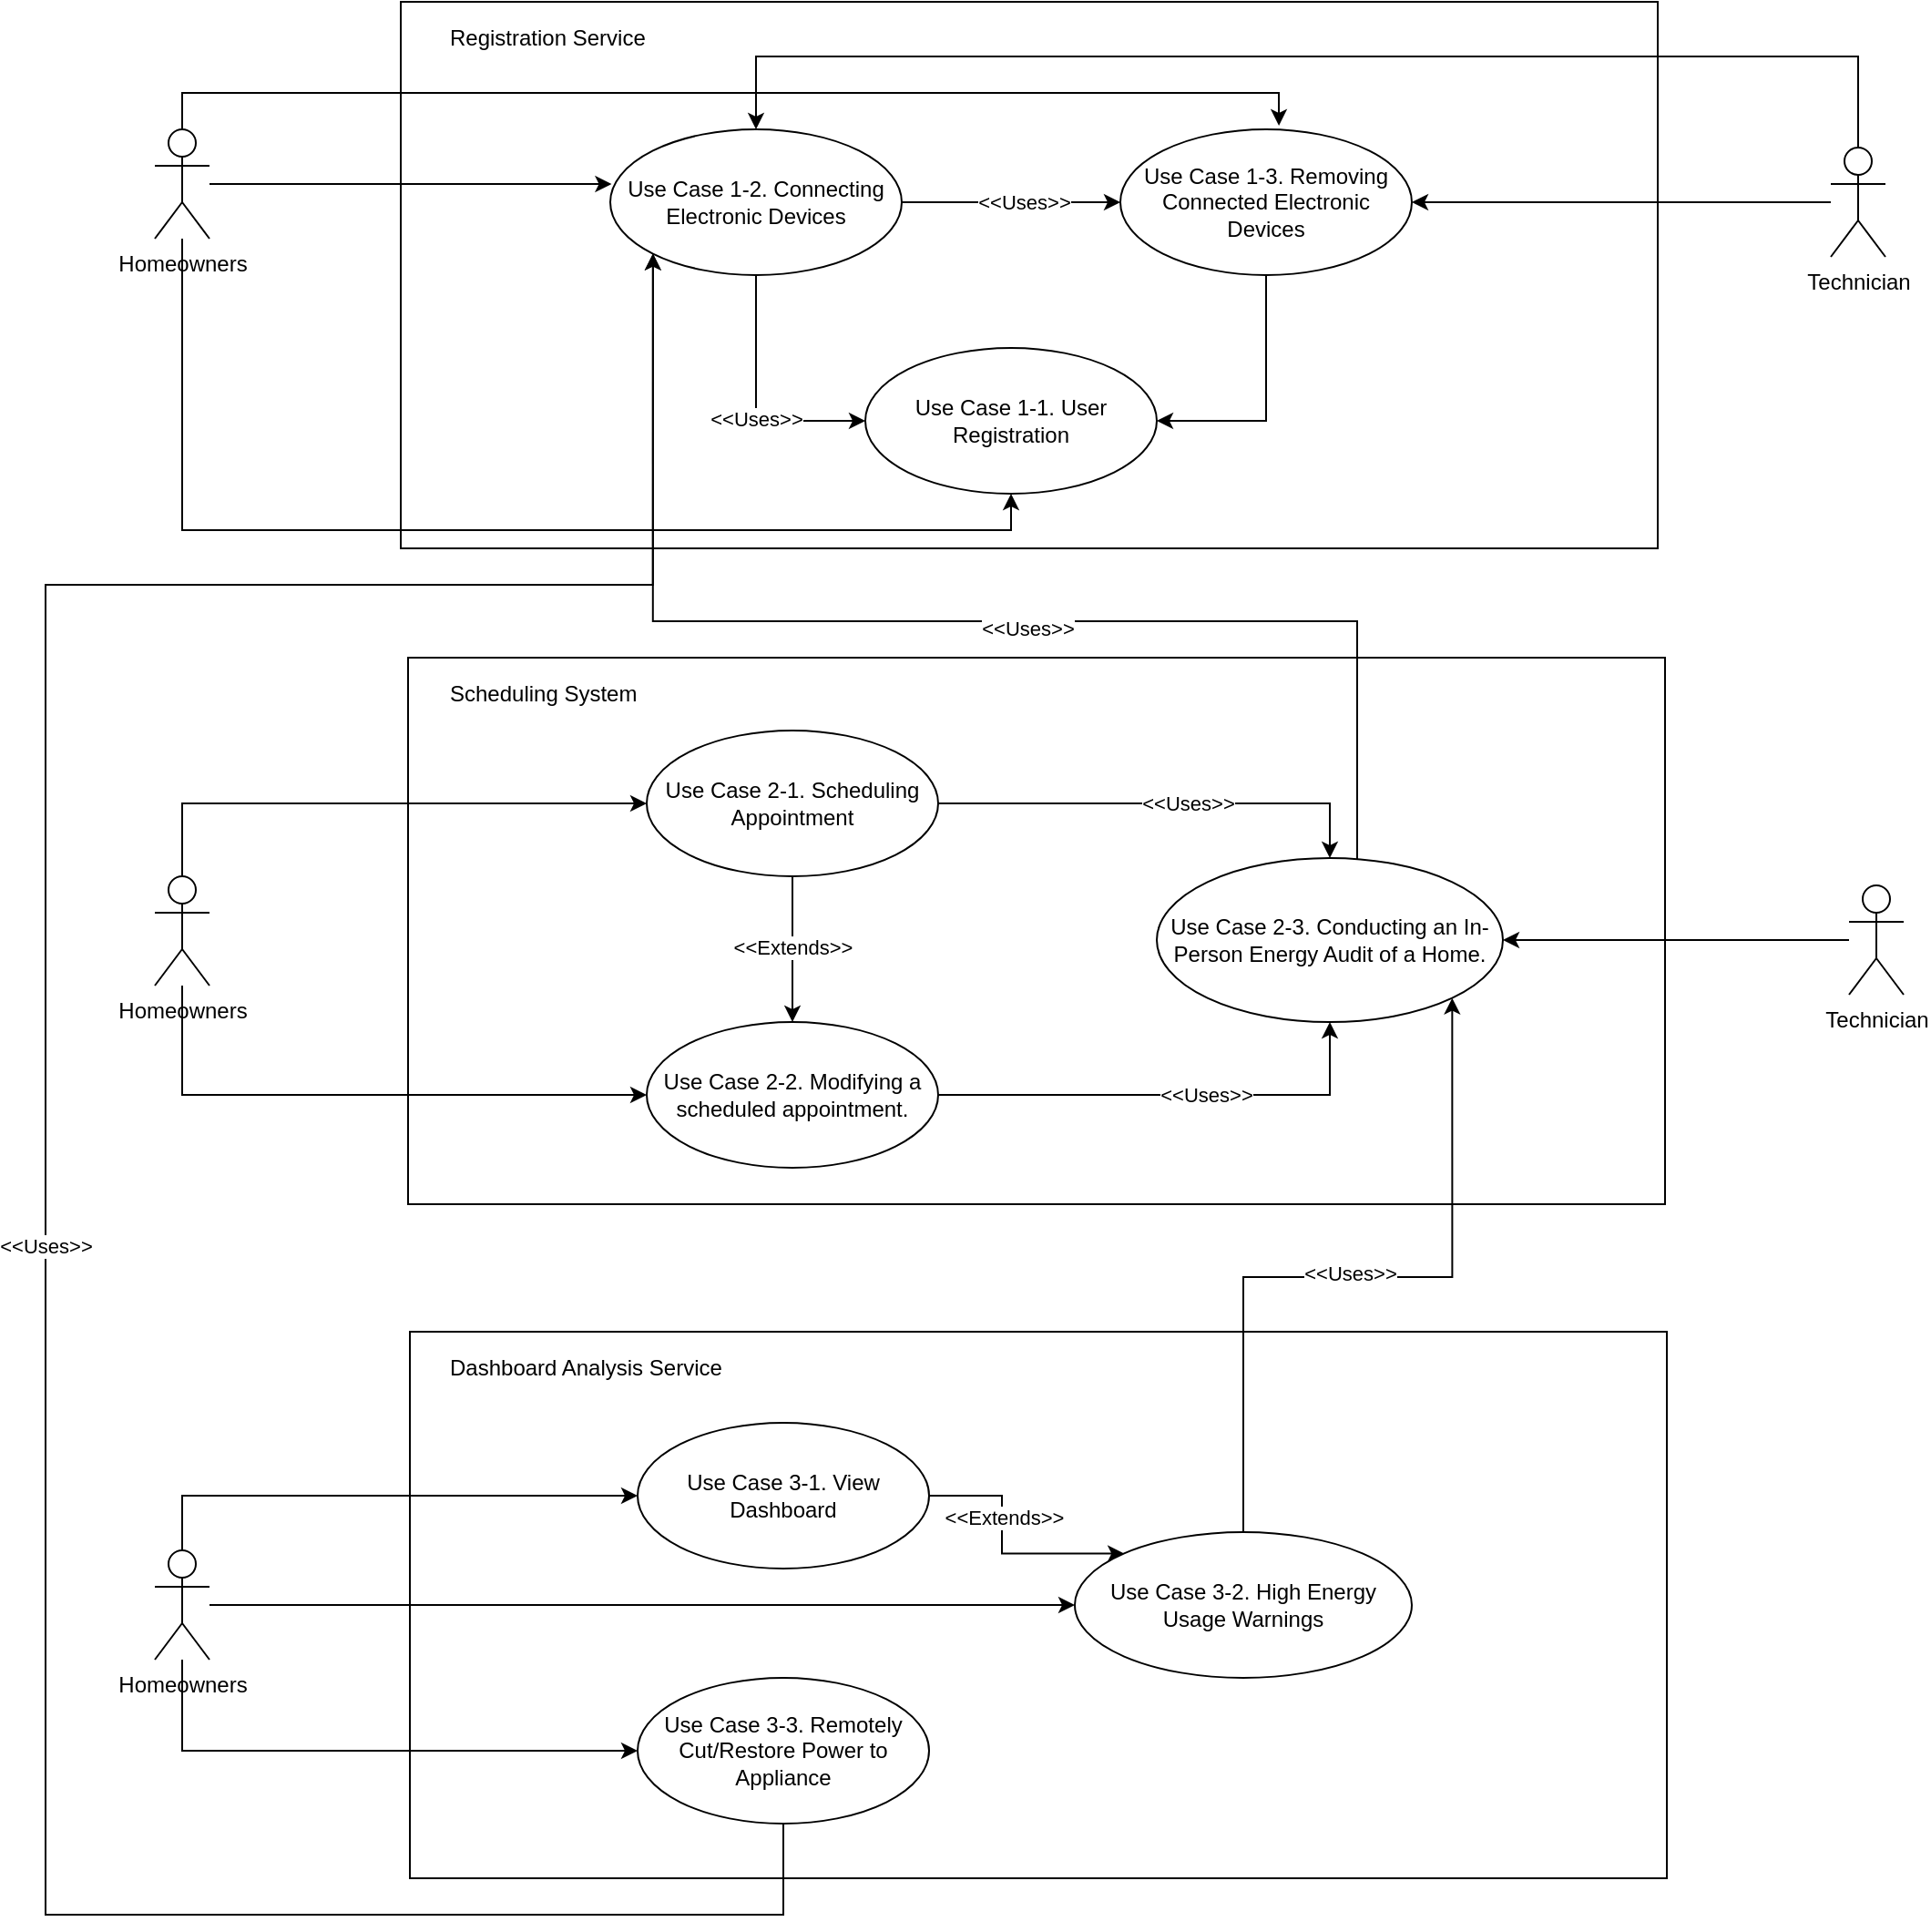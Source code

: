 <mxfile version="21.8.2" type="github">
  <diagram name="Page-1" id="5cqEnjHebfaT1kJGdO-o">
    <mxGraphModel dx="1434" dy="750" grid="1" gridSize="10" guides="1" tooltips="1" connect="1" arrows="1" fold="1" page="1" pageScale="1" pageWidth="1200" pageHeight="1920" math="0" shadow="0">
      <root>
        <mxCell id="0" />
        <mxCell id="1" parent="0" />
        <mxCell id="AM4topthDhh8O_KRF2oz-29" value="" style="rounded=0;whiteSpace=wrap;html=1;" parent="1" vertex="1">
          <mxGeometry x="255" y="60" width="690" height="300" as="geometry" />
        </mxCell>
        <mxCell id="AM4topthDhh8O_KRF2oz-23" value="" style="rounded=0;whiteSpace=wrap;html=1;" parent="1" vertex="1">
          <mxGeometry x="259" y="420" width="690" height="300" as="geometry" />
        </mxCell>
        <mxCell id="AM4topthDhh8O_KRF2oz-26" style="edgeStyle=orthogonalEdgeStyle;rounded=0;orthogonalLoop=1;jettySize=auto;html=1;entryX=0;entryY=0.5;entryDx=0;entryDy=0;" parent="1" source="AM4topthDhh8O_KRF2oz-1" target="AM4topthDhh8O_KRF2oz-6" edge="1">
          <mxGeometry relative="1" as="geometry">
            <Array as="points">
              <mxPoint x="135" y="500" />
            </Array>
          </mxGeometry>
        </mxCell>
        <mxCell id="AM4topthDhh8O_KRF2oz-27" style="edgeStyle=orthogonalEdgeStyle;rounded=0;orthogonalLoop=1;jettySize=auto;html=1;entryX=0;entryY=0.5;entryDx=0;entryDy=0;" parent="1" source="AM4topthDhh8O_KRF2oz-1" target="AM4topthDhh8O_KRF2oz-7" edge="1">
          <mxGeometry relative="1" as="geometry">
            <Array as="points">
              <mxPoint x="135" y="660" />
            </Array>
          </mxGeometry>
        </mxCell>
        <mxCell id="AM4topthDhh8O_KRF2oz-1" value="Homeowners" style="shape=umlActor;verticalLabelPosition=bottom;verticalAlign=top;html=1;outlineConnect=0;" parent="1" vertex="1">
          <mxGeometry x="120" y="540" width="30" height="60" as="geometry" />
        </mxCell>
        <mxCell id="AM4topthDhh8O_KRF2oz-28" style="edgeStyle=orthogonalEdgeStyle;rounded=0;orthogonalLoop=1;jettySize=auto;html=1;entryX=1;entryY=0.5;entryDx=0;entryDy=0;" parent="1" source="AM4topthDhh8O_KRF2oz-2" target="AM4topthDhh8O_KRF2oz-9" edge="1">
          <mxGeometry relative="1" as="geometry" />
        </mxCell>
        <mxCell id="AM4topthDhh8O_KRF2oz-2" value="Technician" style="shape=umlActor;verticalLabelPosition=bottom;verticalAlign=top;html=1;outlineConnect=0;" parent="1" vertex="1">
          <mxGeometry x="1050" y="545" width="30" height="60" as="geometry" />
        </mxCell>
        <mxCell id="AM4topthDhh8O_KRF2oz-10" style="edgeStyle=orthogonalEdgeStyle;rounded=0;orthogonalLoop=1;jettySize=auto;html=1;" parent="1" source="AM4topthDhh8O_KRF2oz-6" target="AM4topthDhh8O_KRF2oz-7" edge="1">
          <mxGeometry relative="1" as="geometry" />
        </mxCell>
        <mxCell id="AM4topthDhh8O_KRF2oz-11" value="&amp;lt;&amp;lt;Extends&amp;gt;&amp;gt;" style="edgeLabel;html=1;align=center;verticalAlign=middle;resizable=0;points=[];" parent="AM4topthDhh8O_KRF2oz-10" vertex="1" connectable="0">
          <mxGeometry x="0.077" y="-3" relative="1" as="geometry">
            <mxPoint x="3" y="-4" as="offset" />
          </mxGeometry>
        </mxCell>
        <mxCell id="AM4topthDhh8O_KRF2oz-15" style="edgeStyle=orthogonalEdgeStyle;rounded=0;orthogonalLoop=1;jettySize=auto;html=1;entryX=0.5;entryY=0;entryDx=0;entryDy=0;" parent="1" source="AM4topthDhh8O_KRF2oz-6" target="AM4topthDhh8O_KRF2oz-9" edge="1">
          <mxGeometry relative="1" as="geometry" />
        </mxCell>
        <mxCell id="AM4topthDhh8O_KRF2oz-20" value="&amp;lt;&amp;lt;Uses&amp;gt;&amp;gt;" style="edgeLabel;html=1;align=center;verticalAlign=middle;resizable=0;points=[];" parent="AM4topthDhh8O_KRF2oz-15" vertex="1" connectable="0">
          <mxGeometry x="0.12" relative="1" as="geometry">
            <mxPoint as="offset" />
          </mxGeometry>
        </mxCell>
        <mxCell id="AM4topthDhh8O_KRF2oz-6" value="Use Case 2-1. Scheduling Appointment" style="ellipse;whiteSpace=wrap;html=1;" parent="1" vertex="1">
          <mxGeometry x="390" y="460" width="160" height="80" as="geometry" />
        </mxCell>
        <mxCell id="AM4topthDhh8O_KRF2oz-16" style="edgeStyle=orthogonalEdgeStyle;rounded=0;orthogonalLoop=1;jettySize=auto;html=1;entryX=0.5;entryY=1;entryDx=0;entryDy=0;" parent="1" source="AM4topthDhh8O_KRF2oz-7" target="AM4topthDhh8O_KRF2oz-9" edge="1">
          <mxGeometry relative="1" as="geometry" />
        </mxCell>
        <mxCell id="AM4topthDhh8O_KRF2oz-21" value="&amp;lt;&amp;lt;Uses&amp;gt;&amp;gt;" style="edgeLabel;html=1;align=center;verticalAlign=middle;resizable=0;points=[];" parent="AM4topthDhh8O_KRF2oz-16" vertex="1" connectable="0">
          <mxGeometry x="0.237" y="2" relative="1" as="geometry">
            <mxPoint x="-11" y="2" as="offset" />
          </mxGeometry>
        </mxCell>
        <mxCell id="AM4topthDhh8O_KRF2oz-7" value="Use Case 2-2. Modifying a scheduled appointment." style="ellipse;whiteSpace=wrap;html=1;" parent="1" vertex="1">
          <mxGeometry x="390" y="620" width="160" height="80" as="geometry" />
        </mxCell>
        <mxCell id="AM4topthDhh8O_KRF2oz-66" style="edgeStyle=orthogonalEdgeStyle;rounded=0;orthogonalLoop=1;jettySize=auto;html=1;entryX=0;entryY=1;entryDx=0;entryDy=0;" parent="1" source="AM4topthDhh8O_KRF2oz-9" target="AM4topthDhh8O_KRF2oz-30" edge="1">
          <mxGeometry relative="1" as="geometry">
            <Array as="points">
              <mxPoint x="780" y="400" />
              <mxPoint x="393" y="400" />
            </Array>
          </mxGeometry>
        </mxCell>
        <mxCell id="AM4topthDhh8O_KRF2oz-67" value="&amp;lt;&amp;lt;Uses&amp;gt;&amp;gt;" style="edgeLabel;html=1;align=center;verticalAlign=middle;resizable=0;points=[];" parent="AM4topthDhh8O_KRF2oz-66" vertex="1" connectable="0">
          <mxGeometry x="-0.133" y="4" relative="1" as="geometry">
            <mxPoint as="offset" />
          </mxGeometry>
        </mxCell>
        <mxCell id="AM4topthDhh8O_KRF2oz-9" value="Use Case 2-3. Conducting an In-Person Energy Audit of a Home." style="ellipse;whiteSpace=wrap;html=1;" parent="1" vertex="1">
          <mxGeometry x="670" y="530" width="190" height="90" as="geometry" />
        </mxCell>
        <mxCell id="AM4topthDhh8O_KRF2oz-24" value="Scheduling System" style="text;html=1;strokeColor=none;fillColor=none;align=left;verticalAlign=middle;whiteSpace=wrap;rounded=0;" parent="1" vertex="1">
          <mxGeometry x="280" y="420" width="110" height="40" as="geometry" />
        </mxCell>
        <mxCell id="AM4topthDhh8O_KRF2oz-30" value="Use Case 1-2. Connecting Electronic Devices" style="ellipse;whiteSpace=wrap;html=1;" parent="1" vertex="1">
          <mxGeometry x="370" y="130" width="160" height="80" as="geometry" />
        </mxCell>
        <mxCell id="AM4topthDhh8O_KRF2oz-48" style="edgeStyle=orthogonalEdgeStyle;rounded=0;orthogonalLoop=1;jettySize=auto;html=1;entryX=1;entryY=0.5;entryDx=0;entryDy=0;" parent="1" source="AM4topthDhh8O_KRF2oz-31" target="AM4topthDhh8O_KRF2oz-32" edge="1">
          <mxGeometry relative="1" as="geometry">
            <Array as="points">
              <mxPoint x="730" y="290" />
            </Array>
          </mxGeometry>
        </mxCell>
        <mxCell id="AM4topthDhh8O_KRF2oz-31" value="Use Case 1-3. Removing Connected Electronic Devices" style="ellipse;whiteSpace=wrap;html=1;" parent="1" vertex="1">
          <mxGeometry x="650" y="130" width="160" height="80" as="geometry" />
        </mxCell>
        <mxCell id="AM4topthDhh8O_KRF2oz-32" value="Use Case 1-1. User Registration" style="ellipse;whiteSpace=wrap;html=1;" parent="1" vertex="1">
          <mxGeometry x="510" y="250" width="160" height="80" as="geometry" />
        </mxCell>
        <mxCell id="AM4topthDhh8O_KRF2oz-33" value="Registration Service" style="text;html=1;strokeColor=none;fillColor=none;align=left;verticalAlign=middle;whiteSpace=wrap;rounded=0;" parent="1" vertex="1">
          <mxGeometry x="280" y="60" width="175" height="40" as="geometry" />
        </mxCell>
        <mxCell id="AM4topthDhh8O_KRF2oz-34" value="" style="rounded=0;whiteSpace=wrap;html=1;" parent="1" vertex="1">
          <mxGeometry x="260" y="790" width="690" height="300" as="geometry" />
        </mxCell>
        <mxCell id="nVcd3PLheO_EVNkeJLFc-8" style="edgeStyle=orthogonalEdgeStyle;rounded=0;orthogonalLoop=1;jettySize=auto;html=1;entryX=1;entryY=1;entryDx=0;entryDy=0;" edge="1" parent="1" source="AM4topthDhh8O_KRF2oz-35" target="AM4topthDhh8O_KRF2oz-9">
          <mxGeometry relative="1" as="geometry" />
        </mxCell>
        <mxCell id="nVcd3PLheO_EVNkeJLFc-9" value="&amp;lt;&amp;lt;Uses&amp;gt;&amp;gt;" style="edgeLabel;html=1;align=center;verticalAlign=middle;resizable=0;points=[];" vertex="1" connectable="0" parent="nVcd3PLheO_EVNkeJLFc-8">
          <mxGeometry x="-0.032" y="2" relative="1" as="geometry">
            <mxPoint x="1" as="offset" />
          </mxGeometry>
        </mxCell>
        <mxCell id="AM4topthDhh8O_KRF2oz-35" value="Use Case 3-2. High Energy Usage Warnings" style="ellipse;whiteSpace=wrap;html=1;" parent="1" vertex="1">
          <mxGeometry x="625" y="900" width="185" height="80" as="geometry" />
        </mxCell>
        <mxCell id="nVcd3PLheO_EVNkeJLFc-10" style="edgeStyle=orthogonalEdgeStyle;rounded=0;orthogonalLoop=1;jettySize=auto;html=1;exitX=1;exitY=0.5;exitDx=0;exitDy=0;entryX=0;entryY=0;entryDx=0;entryDy=0;" edge="1" parent="1" source="AM4topthDhh8O_KRF2oz-36" target="AM4topthDhh8O_KRF2oz-35">
          <mxGeometry relative="1" as="geometry" />
        </mxCell>
        <mxCell id="nVcd3PLheO_EVNkeJLFc-11" value="&amp;lt;&amp;lt;Extends&amp;gt;&amp;gt;" style="edgeLabel;html=1;align=center;verticalAlign=middle;resizable=0;points=[];" vertex="1" connectable="0" parent="nVcd3PLheO_EVNkeJLFc-10">
          <mxGeometry x="-0.251" y="1" relative="1" as="geometry">
            <mxPoint as="offset" />
          </mxGeometry>
        </mxCell>
        <mxCell id="AM4topthDhh8O_KRF2oz-36" value="Use Case 3-1. View Dashboard" style="ellipse;whiteSpace=wrap;html=1;" parent="1" vertex="1">
          <mxGeometry x="385" y="840" width="160" height="80" as="geometry" />
        </mxCell>
        <mxCell id="nVcd3PLheO_EVNkeJLFc-18" style="edgeStyle=orthogonalEdgeStyle;rounded=0;orthogonalLoop=1;jettySize=auto;html=1;exitX=0.5;exitY=1;exitDx=0;exitDy=0;entryX=0;entryY=1;entryDx=0;entryDy=0;" edge="1" parent="1" source="AM4topthDhh8O_KRF2oz-37" target="AM4topthDhh8O_KRF2oz-30">
          <mxGeometry relative="1" as="geometry">
            <mxPoint x="60" y="380" as="targetPoint" />
            <Array as="points">
              <mxPoint x="465" y="1110" />
              <mxPoint x="60" y="1110" />
              <mxPoint x="60" y="380" />
              <mxPoint x="393" y="380" />
            </Array>
          </mxGeometry>
        </mxCell>
        <mxCell id="nVcd3PLheO_EVNkeJLFc-19" value="&amp;lt;&amp;lt;Uses&amp;gt;&amp;gt;" style="edgeLabel;html=1;align=center;verticalAlign=middle;resizable=0;points=[];" vertex="1" connectable="0" parent="nVcd3PLheO_EVNkeJLFc-18">
          <mxGeometry x="-0.033" relative="1" as="geometry">
            <mxPoint as="offset" />
          </mxGeometry>
        </mxCell>
        <mxCell id="AM4topthDhh8O_KRF2oz-37" value="Use Case 3-3. Remotely Cut/Restore Power to Appliance" style="ellipse;whiteSpace=wrap;html=1;" parent="1" vertex="1">
          <mxGeometry x="385" y="980" width="160" height="80" as="geometry" />
        </mxCell>
        <mxCell id="AM4topthDhh8O_KRF2oz-38" value="Dashboard Analysis Service" style="text;html=1;strokeColor=none;fillColor=none;align=left;verticalAlign=middle;whiteSpace=wrap;rounded=0;" parent="1" vertex="1">
          <mxGeometry x="280" y="790" width="175" height="40" as="geometry" />
        </mxCell>
        <mxCell id="AM4topthDhh8O_KRF2oz-62" style="edgeStyle=orthogonalEdgeStyle;rounded=0;orthogonalLoop=1;jettySize=auto;html=1;" parent="1" edge="1" source="AM4topthDhh8O_KRF2oz-41">
          <mxGeometry relative="1" as="geometry">
            <mxPoint x="150" y="160" as="sourcePoint" />
            <mxPoint x="370.718" y="160" as="targetPoint" />
            <Array as="points">
              <mxPoint x="170" y="160" />
              <mxPoint x="170" y="160" />
            </Array>
          </mxGeometry>
        </mxCell>
        <mxCell id="AM4topthDhh8O_KRF2oz-65" style="edgeStyle=orthogonalEdgeStyle;rounded=0;orthogonalLoop=1;jettySize=auto;html=1;entryX=0.5;entryY=1;entryDx=0;entryDy=0;" parent="1" source="AM4topthDhh8O_KRF2oz-41" target="AM4topthDhh8O_KRF2oz-32" edge="1">
          <mxGeometry relative="1" as="geometry">
            <Array as="points">
              <mxPoint x="135" y="350" />
              <mxPoint x="590" y="350" />
            </Array>
          </mxGeometry>
        </mxCell>
        <mxCell id="AM4topthDhh8O_KRF2oz-41" value="Homeowners" style="shape=umlActor;verticalLabelPosition=bottom;verticalAlign=top;html=1;outlineConnect=0;" parent="1" vertex="1">
          <mxGeometry x="120" y="130" width="30" height="60" as="geometry" />
        </mxCell>
        <mxCell id="AM4topthDhh8O_KRF2oz-59" style="edgeStyle=orthogonalEdgeStyle;rounded=0;orthogonalLoop=1;jettySize=auto;html=1;" parent="1" source="AM4topthDhh8O_KRF2oz-42" target="AM4topthDhh8O_KRF2oz-31" edge="1">
          <mxGeometry relative="1" as="geometry" />
        </mxCell>
        <mxCell id="AM4topthDhh8O_KRF2oz-61" style="edgeStyle=orthogonalEdgeStyle;rounded=0;orthogonalLoop=1;jettySize=auto;html=1;entryX=0.5;entryY=0;entryDx=0;entryDy=0;" parent="1" source="AM4topthDhh8O_KRF2oz-42" target="AM4topthDhh8O_KRF2oz-30" edge="1">
          <mxGeometry relative="1" as="geometry">
            <Array as="points">
              <mxPoint x="1055" y="90" />
              <mxPoint x="450" y="90" />
            </Array>
          </mxGeometry>
        </mxCell>
        <mxCell id="AM4topthDhh8O_KRF2oz-42" value="Technician" style="shape=umlActor;verticalLabelPosition=bottom;verticalAlign=top;html=1;outlineConnect=0;" parent="1" vertex="1">
          <mxGeometry x="1040" y="140" width="30" height="60" as="geometry" />
        </mxCell>
        <mxCell id="AM4topthDhh8O_KRF2oz-44" style="edgeStyle=orthogonalEdgeStyle;rounded=0;orthogonalLoop=1;jettySize=auto;html=1;" parent="1" source="AM4topthDhh8O_KRF2oz-30" target="AM4topthDhh8O_KRF2oz-31" edge="1">
          <mxGeometry relative="1" as="geometry">
            <mxPoint x="438" y="99" as="sourcePoint" />
            <mxPoint x="658" y="139" as="targetPoint" />
          </mxGeometry>
        </mxCell>
        <mxCell id="AM4topthDhh8O_KRF2oz-45" value="&amp;lt;&amp;lt;Uses&amp;gt;&amp;gt;" style="edgeLabel;html=1;align=center;verticalAlign=middle;resizable=0;points=[];" parent="AM4topthDhh8O_KRF2oz-44" vertex="1" connectable="0">
          <mxGeometry x="0.12" relative="1" as="geometry">
            <mxPoint as="offset" />
          </mxGeometry>
        </mxCell>
        <mxCell id="AM4topthDhh8O_KRF2oz-49" style="edgeStyle=orthogonalEdgeStyle;rounded=0;orthogonalLoop=1;jettySize=auto;html=1;entryX=0;entryY=0.5;entryDx=0;entryDy=0;" parent="1" source="AM4topthDhh8O_KRF2oz-30" target="AM4topthDhh8O_KRF2oz-32" edge="1">
          <mxGeometry relative="1" as="geometry">
            <mxPoint x="435" y="220" as="sourcePoint" />
            <mxPoint x="555" y="220" as="targetPoint" />
          </mxGeometry>
        </mxCell>
        <mxCell id="AM4topthDhh8O_KRF2oz-50" value="&amp;lt;&amp;lt;Uses&amp;gt;&amp;gt;" style="edgeLabel;html=1;align=center;verticalAlign=middle;resizable=0;points=[];" parent="AM4topthDhh8O_KRF2oz-49" vertex="1" connectable="0">
          <mxGeometry x="0.12" relative="1" as="geometry">
            <mxPoint as="offset" />
          </mxGeometry>
        </mxCell>
        <mxCell id="AM4topthDhh8O_KRF2oz-63" style="edgeStyle=orthogonalEdgeStyle;rounded=0;orthogonalLoop=1;jettySize=auto;html=1;entryX=0.544;entryY=-0.025;entryDx=0;entryDy=0;entryPerimeter=0;" parent="1" source="AM4topthDhh8O_KRF2oz-41" target="AM4topthDhh8O_KRF2oz-31" edge="1">
          <mxGeometry relative="1" as="geometry">
            <Array as="points">
              <mxPoint x="135" y="110" />
              <mxPoint x="737" y="110" />
            </Array>
          </mxGeometry>
        </mxCell>
        <mxCell id="nVcd3PLheO_EVNkeJLFc-3" style="edgeStyle=orthogonalEdgeStyle;rounded=0;orthogonalLoop=1;jettySize=auto;html=1;entryX=0;entryY=0.5;entryDx=0;entryDy=0;" edge="1" parent="1" source="nVcd3PLheO_EVNkeJLFc-2" target="AM4topthDhh8O_KRF2oz-36">
          <mxGeometry relative="1" as="geometry">
            <Array as="points">
              <mxPoint x="135" y="880" />
            </Array>
          </mxGeometry>
        </mxCell>
        <mxCell id="nVcd3PLheO_EVNkeJLFc-4" style="edgeStyle=orthogonalEdgeStyle;rounded=0;orthogonalLoop=1;jettySize=auto;html=1;entryX=0;entryY=0.5;entryDx=0;entryDy=0;" edge="1" parent="1" source="nVcd3PLheO_EVNkeJLFc-2" target="AM4topthDhh8O_KRF2oz-37">
          <mxGeometry relative="1" as="geometry">
            <Array as="points">
              <mxPoint x="135" y="1020" />
            </Array>
          </mxGeometry>
        </mxCell>
        <mxCell id="nVcd3PLheO_EVNkeJLFc-5" style="edgeStyle=orthogonalEdgeStyle;rounded=0;orthogonalLoop=1;jettySize=auto;html=1;entryX=0;entryY=0.5;entryDx=0;entryDy=0;" edge="1" parent="1" source="nVcd3PLheO_EVNkeJLFc-2" target="AM4topthDhh8O_KRF2oz-35">
          <mxGeometry relative="1" as="geometry" />
        </mxCell>
        <mxCell id="nVcd3PLheO_EVNkeJLFc-2" value="Homeowners" style="shape=umlActor;verticalLabelPosition=bottom;verticalAlign=top;html=1;outlineConnect=0;" vertex="1" parent="1">
          <mxGeometry x="120" y="910" width="30" height="60" as="geometry" />
        </mxCell>
      </root>
    </mxGraphModel>
  </diagram>
</mxfile>
